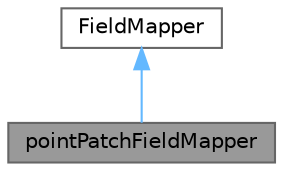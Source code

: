digraph "pointPatchFieldMapper"
{
 // LATEX_PDF_SIZE
  bgcolor="transparent";
  edge [fontname=Helvetica,fontsize=10,labelfontname=Helvetica,labelfontsize=10];
  node [fontname=Helvetica,fontsize=10,shape=box,height=0.2,width=0.4];
  Node1 [id="Node000001",label="pointPatchFieldMapper",height=0.2,width=0.4,color="gray40", fillcolor="grey60", style="filled", fontcolor="black",tooltip="Foam::pointPatchFieldMapper."];
  Node2 -> Node1 [id="edge1_Node000001_Node000002",dir="back",color="steelblue1",style="solid",tooltip=" "];
  Node2 [id="Node000002",label="FieldMapper",height=0.2,width=0.4,color="gray40", fillcolor="white", style="filled",URL="$classFoam_1_1FieldMapper.html",tooltip="Abstract base class to hold the Field mapping addressing and weights."];
}
